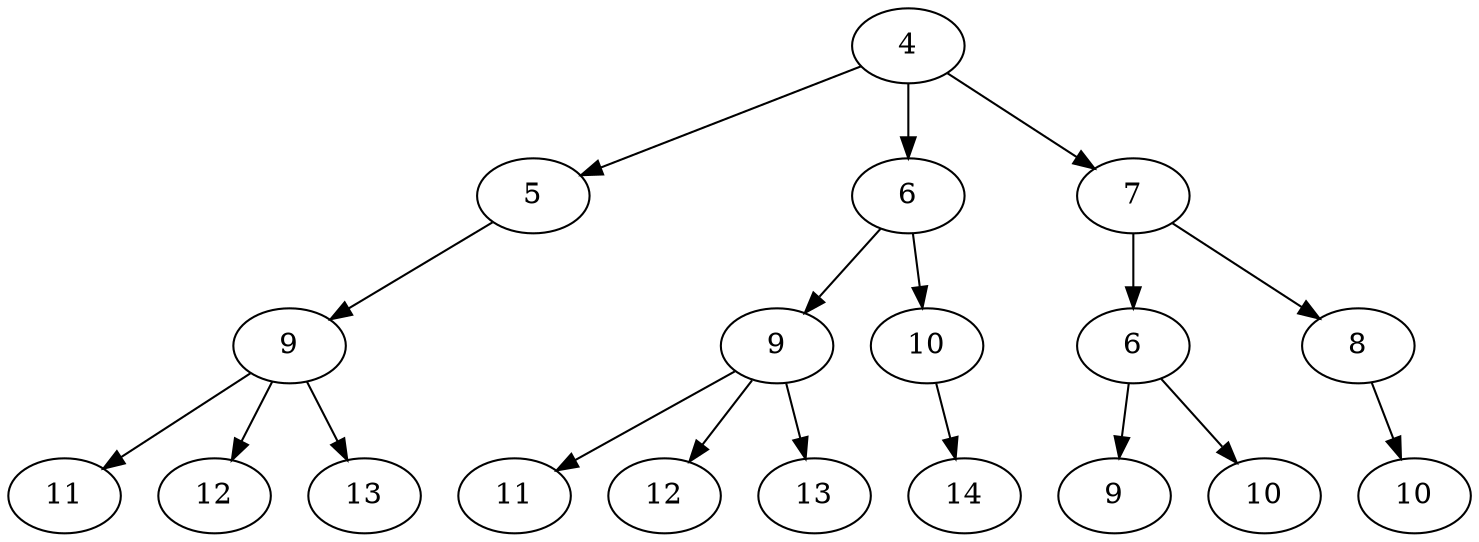 digraph G {
18[label="4"];
18->4
18->11
18->17
4[label="5"];
4->3
3[label="9"];
3->0
3->1
3->2
0[label="11"];
1[label="12"];
2[label="13"];
11[label="6"];
11->8
11->10
8[label="9"];
8->5
8->6
8->7
5[label="11"];
6[label="12"];
7[label="13"];
10[label="10"];
10->9
9[label="14"];
17[label="7"];
17->14
17->16
14[label="6"];
14->12
14->13
12[label="9"];
13[label="10"];
16[label="8"];
16->15
15[label="10"];
}
